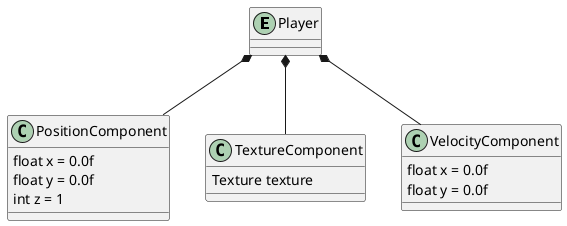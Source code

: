 @startuml
'https://plantuml.com/class-diagram

entity Player

Player *-- PositionComponent
Player *-- TextureComponent
Player *-- VelocityComponent

class TextureComponent {
Texture texture
}

class VelocityComponent {
float x = 0.0f
float y = 0.0f
}

class PositionComponent {
float x = 0.0f
float y = 0.0f
int z = 1
}



@enduml